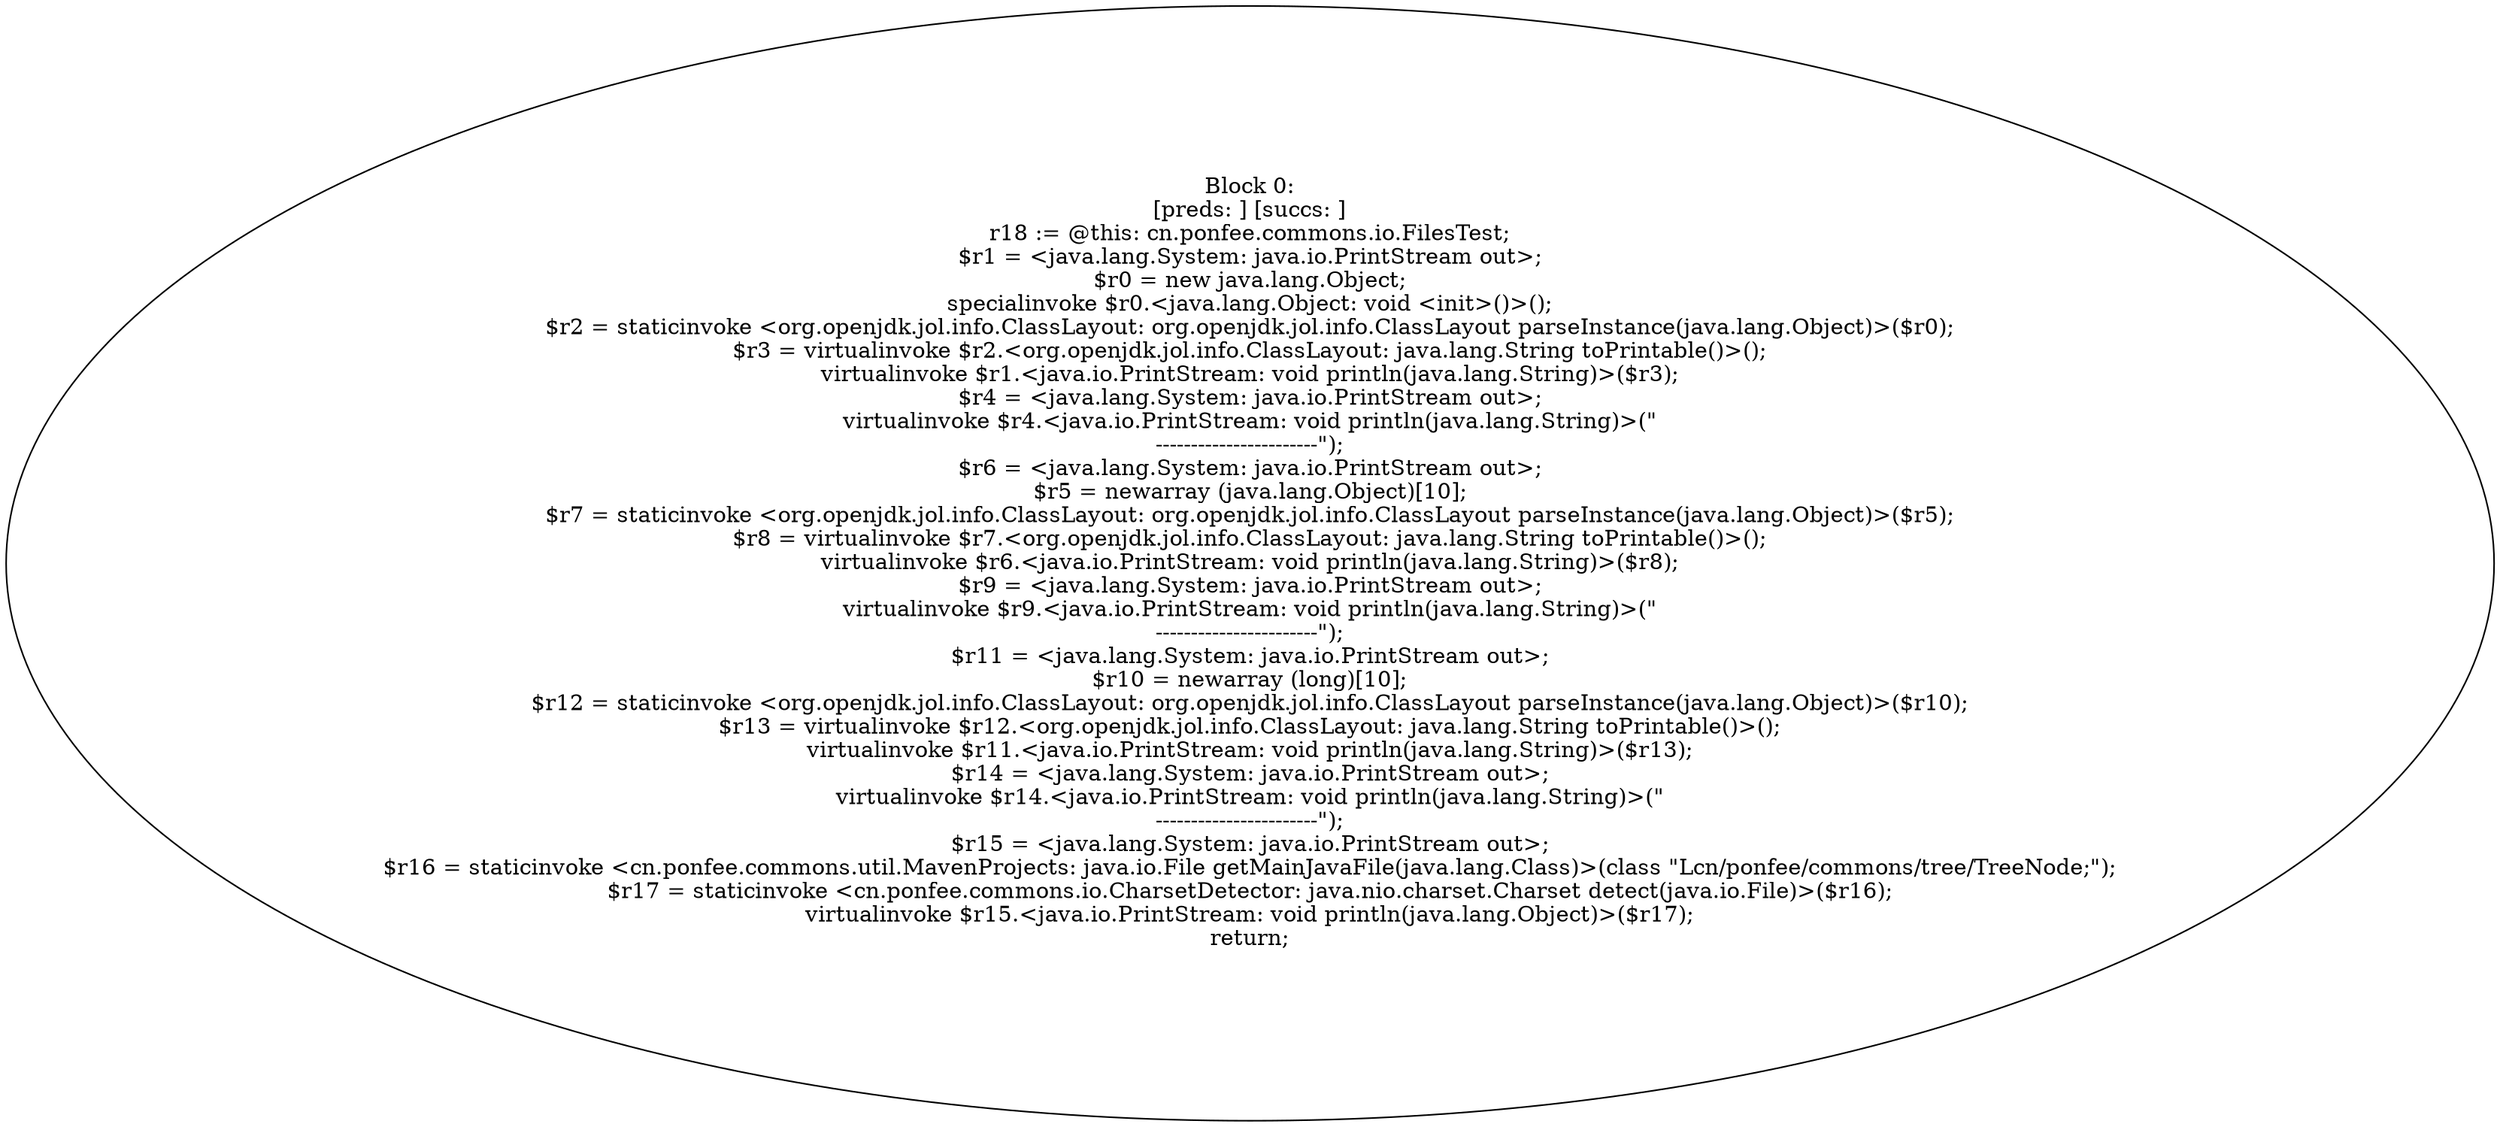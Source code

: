 digraph "unitGraph" {
    "Block 0:
[preds: ] [succs: ]
r18 := @this: cn.ponfee.commons.io.FilesTest;
$r1 = <java.lang.System: java.io.PrintStream out>;
$r0 = new java.lang.Object;
specialinvoke $r0.<java.lang.Object: void <init>()>();
$r2 = staticinvoke <org.openjdk.jol.info.ClassLayout: org.openjdk.jol.info.ClassLayout parseInstance(java.lang.Object)>($r0);
$r3 = virtualinvoke $r2.<org.openjdk.jol.info.ClassLayout: java.lang.String toPrintable()>();
virtualinvoke $r1.<java.io.PrintStream: void println(java.lang.String)>($r3);
$r4 = <java.lang.System: java.io.PrintStream out>;
virtualinvoke $r4.<java.io.PrintStream: void println(java.lang.String)>(\"\n-----------------------\");
$r6 = <java.lang.System: java.io.PrintStream out>;
$r5 = newarray (java.lang.Object)[10];
$r7 = staticinvoke <org.openjdk.jol.info.ClassLayout: org.openjdk.jol.info.ClassLayout parseInstance(java.lang.Object)>($r5);
$r8 = virtualinvoke $r7.<org.openjdk.jol.info.ClassLayout: java.lang.String toPrintable()>();
virtualinvoke $r6.<java.io.PrintStream: void println(java.lang.String)>($r8);
$r9 = <java.lang.System: java.io.PrintStream out>;
virtualinvoke $r9.<java.io.PrintStream: void println(java.lang.String)>(\"\n-----------------------\");
$r11 = <java.lang.System: java.io.PrintStream out>;
$r10 = newarray (long)[10];
$r12 = staticinvoke <org.openjdk.jol.info.ClassLayout: org.openjdk.jol.info.ClassLayout parseInstance(java.lang.Object)>($r10);
$r13 = virtualinvoke $r12.<org.openjdk.jol.info.ClassLayout: java.lang.String toPrintable()>();
virtualinvoke $r11.<java.io.PrintStream: void println(java.lang.String)>($r13);
$r14 = <java.lang.System: java.io.PrintStream out>;
virtualinvoke $r14.<java.io.PrintStream: void println(java.lang.String)>(\"\n-----------------------\");
$r15 = <java.lang.System: java.io.PrintStream out>;
$r16 = staticinvoke <cn.ponfee.commons.util.MavenProjects: java.io.File getMainJavaFile(java.lang.Class)>(class \"Lcn/ponfee/commons/tree/TreeNode;\");
$r17 = staticinvoke <cn.ponfee.commons.io.CharsetDetector: java.nio.charset.Charset detect(java.io.File)>($r16);
virtualinvoke $r15.<java.io.PrintStream: void println(java.lang.Object)>($r17);
return;
"
}
